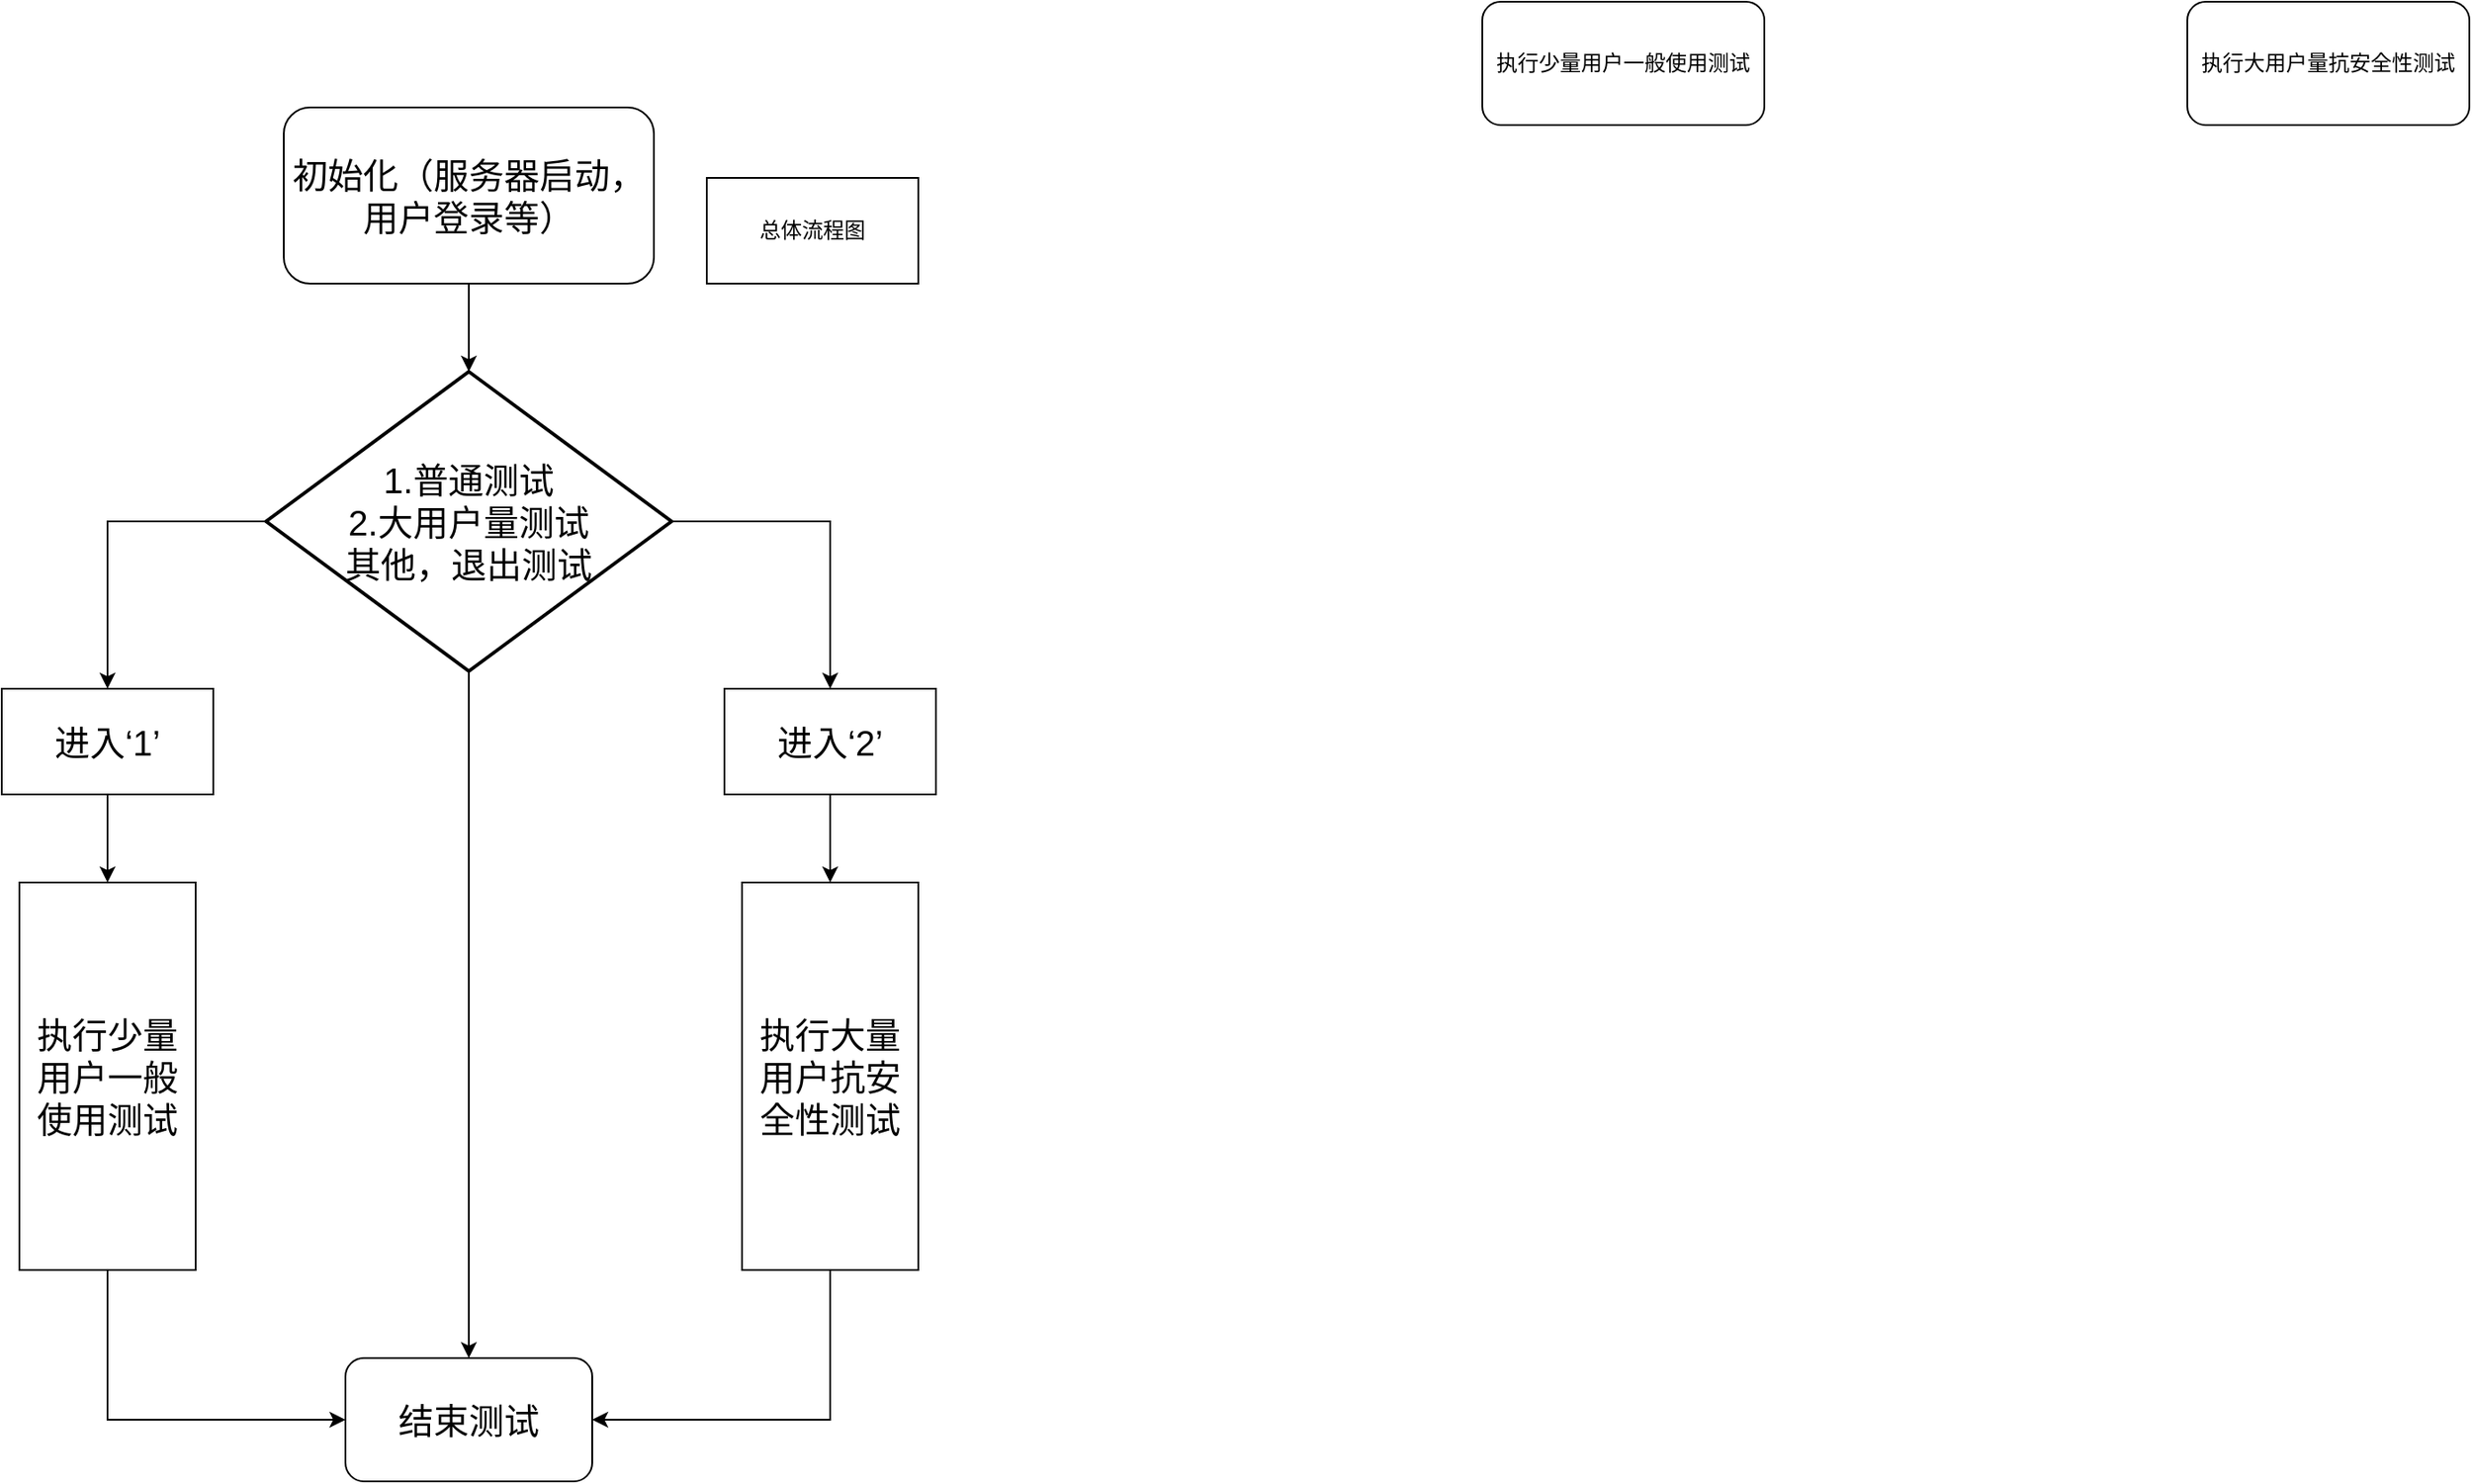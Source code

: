 <mxfile version="21.1.2" type="device">
  <diagram id="R2lEEEUBdFMjLlhIrx00" name="Page-1">
    <mxGraphModel dx="1418" dy="828" grid="1" gridSize="10" guides="1" tooltips="1" connect="1" arrows="1" fold="1" page="1" pageScale="1" pageWidth="850" pageHeight="1100" math="0" shadow="0" extFonts="Permanent Marker^https://fonts.googleapis.com/css?family=Permanent+Marker">
      <root>
        <mxCell id="0" />
        <mxCell id="1" parent="0" />
        <mxCell id="DDyuou-iMdk4PMovxVfH-10" style="edgeStyle=orthogonalEdgeStyle;rounded=0;orthogonalLoop=1;jettySize=auto;html=1;entryX=0.5;entryY=0;entryDx=0;entryDy=0;" edge="1" parent="1" source="DDyuou-iMdk4PMovxVfH-2" target="DDyuou-iMdk4PMovxVfH-8">
          <mxGeometry relative="1" as="geometry" />
        </mxCell>
        <mxCell id="DDyuou-iMdk4PMovxVfH-11" style="edgeStyle=orthogonalEdgeStyle;rounded=0;orthogonalLoop=1;jettySize=auto;html=1;exitX=1;exitY=0.5;exitDx=0;exitDy=0;exitPerimeter=0;entryX=0.5;entryY=0;entryDx=0;entryDy=0;" edge="1" parent="1" source="DDyuou-iMdk4PMovxVfH-2" target="DDyuou-iMdk4PMovxVfH-9">
          <mxGeometry relative="1" as="geometry" />
        </mxCell>
        <mxCell id="DDyuou-iMdk4PMovxVfH-17" style="edgeStyle=orthogonalEdgeStyle;rounded=0;orthogonalLoop=1;jettySize=auto;html=1;entryX=0.5;entryY=0;entryDx=0;entryDy=0;" edge="1" parent="1" source="DDyuou-iMdk4PMovxVfH-2" target="DDyuou-iMdk4PMovxVfH-16">
          <mxGeometry relative="1" as="geometry" />
        </mxCell>
        <mxCell id="DDyuou-iMdk4PMovxVfH-2" value="&lt;font style=&quot;font-size: 20px;&quot;&gt;1.普通测试&lt;br&gt;2.大用户量测试&lt;br&gt;其他，退出测试&lt;br&gt;&lt;/font&gt;" style="strokeWidth=2;html=1;shape=mxgraph.flowchart.decision;whiteSpace=wrap;" vertex="1" parent="1">
          <mxGeometry x="310" y="400" width="230" height="170" as="geometry" />
        </mxCell>
        <mxCell id="DDyuou-iMdk4PMovxVfH-6" style="edgeStyle=orthogonalEdgeStyle;rounded=0;orthogonalLoop=1;jettySize=auto;html=1;exitX=0.5;exitY=1;exitDx=0;exitDy=0;entryX=0.5;entryY=0;entryDx=0;entryDy=0;entryPerimeter=0;" edge="1" parent="1" source="DDyuou-iMdk4PMovxVfH-5" target="DDyuou-iMdk4PMovxVfH-2">
          <mxGeometry relative="1" as="geometry" />
        </mxCell>
        <mxCell id="DDyuou-iMdk4PMovxVfH-5" value="&lt;font style=&quot;font-size: 20px;&quot;&gt;初始化（服务器启动，用户登录等）&lt;/font&gt;" style="rounded=1;whiteSpace=wrap;html=1;" vertex="1" parent="1">
          <mxGeometry x="320" y="250" width="210" height="100" as="geometry" />
        </mxCell>
        <mxCell id="DDyuou-iMdk4PMovxVfH-13" style="edgeStyle=orthogonalEdgeStyle;rounded=0;orthogonalLoop=1;jettySize=auto;html=1;entryX=0.5;entryY=0;entryDx=0;entryDy=0;" edge="1" parent="1" source="DDyuou-iMdk4PMovxVfH-8" target="DDyuou-iMdk4PMovxVfH-12">
          <mxGeometry relative="1" as="geometry" />
        </mxCell>
        <mxCell id="DDyuou-iMdk4PMovxVfH-8" value="&lt;font style=&quot;font-size: 20px;&quot;&gt;进入‘1’&lt;/font&gt;" style="rounded=0;whiteSpace=wrap;html=1;" vertex="1" parent="1">
          <mxGeometry x="160" y="580" width="120" height="60" as="geometry" />
        </mxCell>
        <mxCell id="DDyuou-iMdk4PMovxVfH-15" style="edgeStyle=orthogonalEdgeStyle;rounded=0;orthogonalLoop=1;jettySize=auto;html=1;entryX=0.5;entryY=0;entryDx=0;entryDy=0;" edge="1" parent="1" source="DDyuou-iMdk4PMovxVfH-9" target="DDyuou-iMdk4PMovxVfH-14">
          <mxGeometry relative="1" as="geometry" />
        </mxCell>
        <mxCell id="DDyuou-iMdk4PMovxVfH-9" value="&lt;font style=&quot;font-size: 20px;&quot;&gt;进入‘2’&lt;/font&gt;" style="rounded=0;whiteSpace=wrap;html=1;" vertex="1" parent="1">
          <mxGeometry x="570" y="580" width="120" height="60" as="geometry" />
        </mxCell>
        <mxCell id="DDyuou-iMdk4PMovxVfH-18" style="edgeStyle=orthogonalEdgeStyle;rounded=0;orthogonalLoop=1;jettySize=auto;html=1;entryX=0;entryY=0.5;entryDx=0;entryDy=0;exitX=0.5;exitY=1;exitDx=0;exitDy=0;" edge="1" parent="1" source="DDyuou-iMdk4PMovxVfH-12" target="DDyuou-iMdk4PMovxVfH-16">
          <mxGeometry relative="1" as="geometry" />
        </mxCell>
        <mxCell id="DDyuou-iMdk4PMovxVfH-12" value="&lt;font style=&quot;font-size: 20px;&quot;&gt;执行少量用户一般使用测试&lt;/font&gt;" style="rounded=0;whiteSpace=wrap;html=1;" vertex="1" parent="1">
          <mxGeometry x="170" y="690" width="100" height="220" as="geometry" />
        </mxCell>
        <mxCell id="DDyuou-iMdk4PMovxVfH-19" style="edgeStyle=orthogonalEdgeStyle;rounded=0;orthogonalLoop=1;jettySize=auto;html=1;entryX=1;entryY=0.5;entryDx=0;entryDy=0;exitX=0.5;exitY=1;exitDx=0;exitDy=0;" edge="1" parent="1" source="DDyuou-iMdk4PMovxVfH-14" target="DDyuou-iMdk4PMovxVfH-16">
          <mxGeometry relative="1" as="geometry" />
        </mxCell>
        <mxCell id="DDyuou-iMdk4PMovxVfH-14" value="&lt;font style=&quot;font-size: 20px;&quot;&gt;执行大量用户抗安全性测试&lt;/font&gt;" style="rounded=0;whiteSpace=wrap;html=1;" vertex="1" parent="1">
          <mxGeometry x="580" y="690" width="100" height="220" as="geometry" />
        </mxCell>
        <mxCell id="DDyuou-iMdk4PMovxVfH-16" value="&lt;font style=&quot;font-size: 20px;&quot;&gt;结束&lt;font style=&quot;font-size: 20px;&quot;&gt;测试&lt;/font&gt;&lt;/font&gt;" style="rounded=1;whiteSpace=wrap;html=1;" vertex="1" parent="1">
          <mxGeometry x="355" y="960" width="140" height="70" as="geometry" />
        </mxCell>
        <mxCell id="DDyuou-iMdk4PMovxVfH-21" value="总体流程图" style="rounded=0;whiteSpace=wrap;html=1;" vertex="1" parent="1">
          <mxGeometry x="560" y="290" width="120" height="60" as="geometry" />
        </mxCell>
        <mxCell id="DDyuou-iMdk4PMovxVfH-22" value="执行少量用户一般使用测试" style="rounded=1;whiteSpace=wrap;html=1;" vertex="1" parent="1">
          <mxGeometry x="1000" y="190" width="160" height="70" as="geometry" />
        </mxCell>
        <mxCell id="DDyuou-iMdk4PMovxVfH-23" value="执行大用户量抗安全性测试" style="rounded=1;whiteSpace=wrap;html=1;" vertex="1" parent="1">
          <mxGeometry x="1400" y="190" width="160" height="70" as="geometry" />
        </mxCell>
      </root>
    </mxGraphModel>
  </diagram>
</mxfile>
